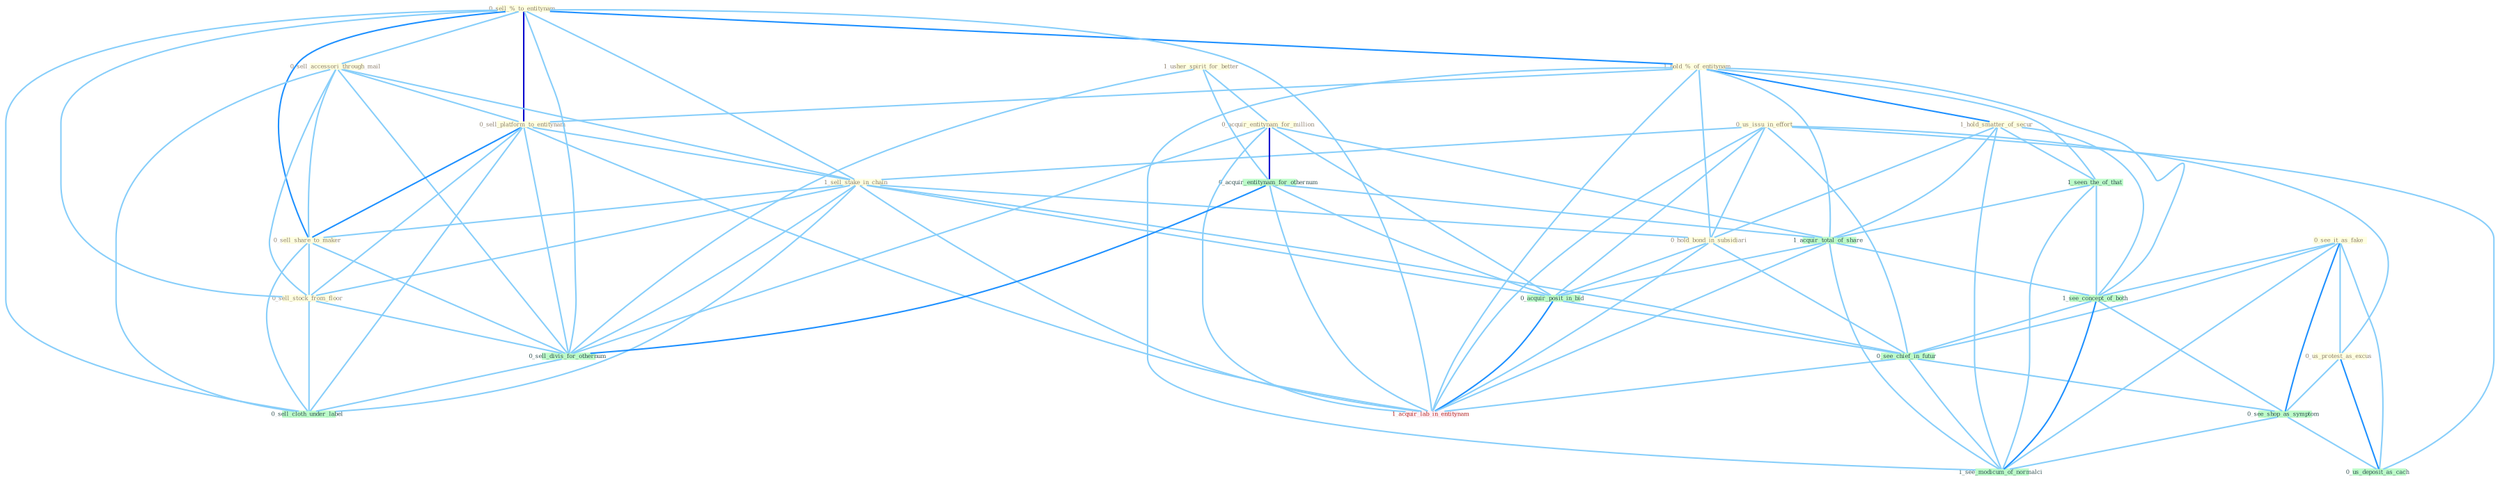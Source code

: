 Graph G{ 
    node
    [shape=polygon,style=filled,width=.5,height=.06,color="#BDFCC9",fixedsize=true,fontsize=4,
    fontcolor="#2f4f4f"];
    {node
    [color="#ffffe0", fontcolor="#8b7d6b"] "0_sell_%_to_entitynam " "0_sell_accessori_through_mail " "0_us_issu_in_effort " "1_hold_%_of_entitynam " "0_sell_platform_to_entitynam " "1_sell_stake_in_chain " "0_see_it_as_fake " "0_sell_share_to_maker " "1_hold_smatter_of_secur " "0_us_protest_as_excus " "0_sell_stock_from_floor " "1_usher_spirit_for_better " "0_hold_bond_in_subsidiari " "0_acquir_entitynam_for_million "}
{node [color="#fff0f5", fontcolor="#b22222"] "1_acquir_lab_in_entitynam "}
edge [color="#B0E2FF"];

	"0_sell_%_to_entitynam " -- "0_sell_accessori_through_mail " [w="1", color="#87cefa" ];
	"0_sell_%_to_entitynam " -- "1_hold_%_of_entitynam " [w="2", color="#1e90ff" , len=0.8];
	"0_sell_%_to_entitynam " -- "0_sell_platform_to_entitynam " [w="3", color="#0000cd" , len=0.6];
	"0_sell_%_to_entitynam " -- "1_sell_stake_in_chain " [w="1", color="#87cefa" ];
	"0_sell_%_to_entitynam " -- "0_sell_share_to_maker " [w="2", color="#1e90ff" , len=0.8];
	"0_sell_%_to_entitynam " -- "0_sell_stock_from_floor " [w="1", color="#87cefa" ];
	"0_sell_%_to_entitynam " -- "0_sell_divis_for_othernum " [w="1", color="#87cefa" ];
	"0_sell_%_to_entitynam " -- "0_sell_cloth_under_label " [w="1", color="#87cefa" ];
	"0_sell_%_to_entitynam " -- "1_acquir_lab_in_entitynam " [w="1", color="#87cefa" ];
	"0_sell_accessori_through_mail " -- "0_sell_platform_to_entitynam " [w="1", color="#87cefa" ];
	"0_sell_accessori_through_mail " -- "1_sell_stake_in_chain " [w="1", color="#87cefa" ];
	"0_sell_accessori_through_mail " -- "0_sell_share_to_maker " [w="1", color="#87cefa" ];
	"0_sell_accessori_through_mail " -- "0_sell_stock_from_floor " [w="1", color="#87cefa" ];
	"0_sell_accessori_through_mail " -- "0_sell_divis_for_othernum " [w="1", color="#87cefa" ];
	"0_sell_accessori_through_mail " -- "0_sell_cloth_under_label " [w="1", color="#87cefa" ];
	"0_us_issu_in_effort " -- "1_sell_stake_in_chain " [w="1", color="#87cefa" ];
	"0_us_issu_in_effort " -- "0_us_protest_as_excus " [w="1", color="#87cefa" ];
	"0_us_issu_in_effort " -- "0_hold_bond_in_subsidiari " [w="1", color="#87cefa" ];
	"0_us_issu_in_effort " -- "0_acquir_posit_in_bid " [w="1", color="#87cefa" ];
	"0_us_issu_in_effort " -- "0_see_chief_in_futur " [w="1", color="#87cefa" ];
	"0_us_issu_in_effort " -- "1_acquir_lab_in_entitynam " [w="1", color="#87cefa" ];
	"0_us_issu_in_effort " -- "0_us_deposit_as_cach " [w="1", color="#87cefa" ];
	"1_hold_%_of_entitynam " -- "0_sell_platform_to_entitynam " [w="1", color="#87cefa" ];
	"1_hold_%_of_entitynam " -- "1_hold_smatter_of_secur " [w="2", color="#1e90ff" , len=0.8];
	"1_hold_%_of_entitynam " -- "0_hold_bond_in_subsidiari " [w="1", color="#87cefa" ];
	"1_hold_%_of_entitynam " -- "1_seen_the_of_that " [w="1", color="#87cefa" ];
	"1_hold_%_of_entitynam " -- "1_acquir_total_of_share " [w="1", color="#87cefa" ];
	"1_hold_%_of_entitynam " -- "1_see_concept_of_both " [w="1", color="#87cefa" ];
	"1_hold_%_of_entitynam " -- "1_acquir_lab_in_entitynam " [w="1", color="#87cefa" ];
	"1_hold_%_of_entitynam " -- "1_see_modicum_of_normalci " [w="1", color="#87cefa" ];
	"0_sell_platform_to_entitynam " -- "1_sell_stake_in_chain " [w="1", color="#87cefa" ];
	"0_sell_platform_to_entitynam " -- "0_sell_share_to_maker " [w="2", color="#1e90ff" , len=0.8];
	"0_sell_platform_to_entitynam " -- "0_sell_stock_from_floor " [w="1", color="#87cefa" ];
	"0_sell_platform_to_entitynam " -- "0_sell_divis_for_othernum " [w="1", color="#87cefa" ];
	"0_sell_platform_to_entitynam " -- "0_sell_cloth_under_label " [w="1", color="#87cefa" ];
	"0_sell_platform_to_entitynam " -- "1_acquir_lab_in_entitynam " [w="1", color="#87cefa" ];
	"1_sell_stake_in_chain " -- "0_sell_share_to_maker " [w="1", color="#87cefa" ];
	"1_sell_stake_in_chain " -- "0_sell_stock_from_floor " [w="1", color="#87cefa" ];
	"1_sell_stake_in_chain " -- "0_hold_bond_in_subsidiari " [w="1", color="#87cefa" ];
	"1_sell_stake_in_chain " -- "0_sell_divis_for_othernum " [w="1", color="#87cefa" ];
	"1_sell_stake_in_chain " -- "0_sell_cloth_under_label " [w="1", color="#87cefa" ];
	"1_sell_stake_in_chain " -- "0_acquir_posit_in_bid " [w="1", color="#87cefa" ];
	"1_sell_stake_in_chain " -- "0_see_chief_in_futur " [w="1", color="#87cefa" ];
	"1_sell_stake_in_chain " -- "1_acquir_lab_in_entitynam " [w="1", color="#87cefa" ];
	"0_see_it_as_fake " -- "0_us_protest_as_excus " [w="1", color="#87cefa" ];
	"0_see_it_as_fake " -- "1_see_concept_of_both " [w="1", color="#87cefa" ];
	"0_see_it_as_fake " -- "0_see_chief_in_futur " [w="1", color="#87cefa" ];
	"0_see_it_as_fake " -- "0_see_shop_as_symptom " [w="2", color="#1e90ff" , len=0.8];
	"0_see_it_as_fake " -- "0_us_deposit_as_cach " [w="1", color="#87cefa" ];
	"0_see_it_as_fake " -- "1_see_modicum_of_normalci " [w="1", color="#87cefa" ];
	"0_sell_share_to_maker " -- "0_sell_stock_from_floor " [w="1", color="#87cefa" ];
	"0_sell_share_to_maker " -- "0_sell_divis_for_othernum " [w="1", color="#87cefa" ];
	"0_sell_share_to_maker " -- "0_sell_cloth_under_label " [w="1", color="#87cefa" ];
	"1_hold_smatter_of_secur " -- "0_hold_bond_in_subsidiari " [w="1", color="#87cefa" ];
	"1_hold_smatter_of_secur " -- "1_seen_the_of_that " [w="1", color="#87cefa" ];
	"1_hold_smatter_of_secur " -- "1_acquir_total_of_share " [w="1", color="#87cefa" ];
	"1_hold_smatter_of_secur " -- "1_see_concept_of_both " [w="1", color="#87cefa" ];
	"1_hold_smatter_of_secur " -- "1_see_modicum_of_normalci " [w="1", color="#87cefa" ];
	"0_us_protest_as_excus " -- "0_see_shop_as_symptom " [w="1", color="#87cefa" ];
	"0_us_protest_as_excus " -- "0_us_deposit_as_cach " [w="2", color="#1e90ff" , len=0.8];
	"0_sell_stock_from_floor " -- "0_sell_divis_for_othernum " [w="1", color="#87cefa" ];
	"0_sell_stock_from_floor " -- "0_sell_cloth_under_label " [w="1", color="#87cefa" ];
	"1_usher_spirit_for_better " -- "0_acquir_entitynam_for_million " [w="1", color="#87cefa" ];
	"1_usher_spirit_for_better " -- "0_acquir_entitynam_for_othernum " [w="1", color="#87cefa" ];
	"1_usher_spirit_for_better " -- "0_sell_divis_for_othernum " [w="1", color="#87cefa" ];
	"0_hold_bond_in_subsidiari " -- "0_acquir_posit_in_bid " [w="1", color="#87cefa" ];
	"0_hold_bond_in_subsidiari " -- "0_see_chief_in_futur " [w="1", color="#87cefa" ];
	"0_hold_bond_in_subsidiari " -- "1_acquir_lab_in_entitynam " [w="1", color="#87cefa" ];
	"0_acquir_entitynam_for_million " -- "0_acquir_entitynam_for_othernum " [w="3", color="#0000cd" , len=0.6];
	"0_acquir_entitynam_for_million " -- "0_sell_divis_for_othernum " [w="1", color="#87cefa" ];
	"0_acquir_entitynam_for_million " -- "1_acquir_total_of_share " [w="1", color="#87cefa" ];
	"0_acquir_entitynam_for_million " -- "0_acquir_posit_in_bid " [w="1", color="#87cefa" ];
	"0_acquir_entitynam_for_million " -- "1_acquir_lab_in_entitynam " [w="1", color="#87cefa" ];
	"0_acquir_entitynam_for_othernum " -- "0_sell_divis_for_othernum " [w="2", color="#1e90ff" , len=0.8];
	"0_acquir_entitynam_for_othernum " -- "1_acquir_total_of_share " [w="1", color="#87cefa" ];
	"0_acquir_entitynam_for_othernum " -- "0_acquir_posit_in_bid " [w="1", color="#87cefa" ];
	"0_acquir_entitynam_for_othernum " -- "1_acquir_lab_in_entitynam " [w="1", color="#87cefa" ];
	"1_seen_the_of_that " -- "1_acquir_total_of_share " [w="1", color="#87cefa" ];
	"1_seen_the_of_that " -- "1_see_concept_of_both " [w="1", color="#87cefa" ];
	"1_seen_the_of_that " -- "1_see_modicum_of_normalci " [w="1", color="#87cefa" ];
	"0_sell_divis_for_othernum " -- "0_sell_cloth_under_label " [w="1", color="#87cefa" ];
	"1_acquir_total_of_share " -- "0_acquir_posit_in_bid " [w="1", color="#87cefa" ];
	"1_acquir_total_of_share " -- "1_see_concept_of_both " [w="1", color="#87cefa" ];
	"1_acquir_total_of_share " -- "1_acquir_lab_in_entitynam " [w="1", color="#87cefa" ];
	"1_acquir_total_of_share " -- "1_see_modicum_of_normalci " [w="1", color="#87cefa" ];
	"0_acquir_posit_in_bid " -- "0_see_chief_in_futur " [w="1", color="#87cefa" ];
	"0_acquir_posit_in_bid " -- "1_acquir_lab_in_entitynam " [w="2", color="#1e90ff" , len=0.8];
	"1_see_concept_of_both " -- "0_see_chief_in_futur " [w="1", color="#87cefa" ];
	"1_see_concept_of_both " -- "0_see_shop_as_symptom " [w="1", color="#87cefa" ];
	"1_see_concept_of_both " -- "1_see_modicum_of_normalci " [w="2", color="#1e90ff" , len=0.8];
	"0_see_chief_in_futur " -- "0_see_shop_as_symptom " [w="1", color="#87cefa" ];
	"0_see_chief_in_futur " -- "1_acquir_lab_in_entitynam " [w="1", color="#87cefa" ];
	"0_see_chief_in_futur " -- "1_see_modicum_of_normalci " [w="1", color="#87cefa" ];
	"0_see_shop_as_symptom " -- "0_us_deposit_as_cach " [w="1", color="#87cefa" ];
	"0_see_shop_as_symptom " -- "1_see_modicum_of_normalci " [w="1", color="#87cefa" ];
}